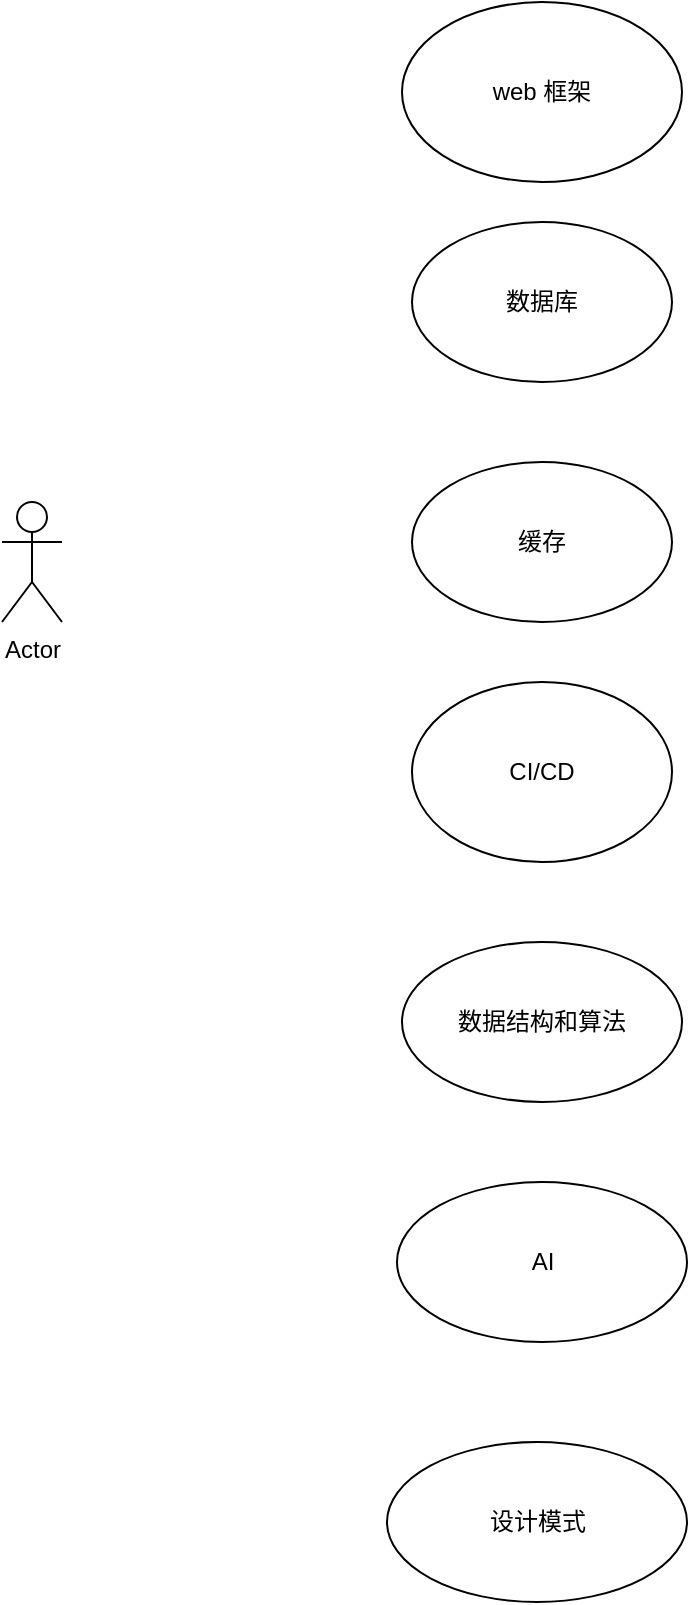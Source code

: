 <mxfile version="23.1.6" type="github">
  <diagram name="Page-1" id="dc7iUbl5KWSRdTPYS_an">
    <mxGraphModel dx="1679" dy="798" grid="1" gridSize="10" guides="1" tooltips="1" connect="1" arrows="1" fold="1" page="1" pageScale="1" pageWidth="827" pageHeight="1169" math="0" shadow="0">
      <root>
        <mxCell id="0" />
        <mxCell id="1" parent="0" />
        <mxCell id="hnzvepVFJ6D69399of4t-2" value="Actor" style="shape=umlActor;verticalLabelPosition=bottom;verticalAlign=top;html=1;outlineConnect=0;" vertex="1" parent="1">
          <mxGeometry x="290" y="420" width="30" height="60" as="geometry" />
        </mxCell>
        <mxCell id="hnzvepVFJ6D69399of4t-4" value="web 框架" style="ellipse;whiteSpace=wrap;html=1;" vertex="1" parent="1">
          <mxGeometry x="490" y="170" width="140" height="90" as="geometry" />
        </mxCell>
        <mxCell id="hnzvepVFJ6D69399of4t-5" value="数据库" style="ellipse;whiteSpace=wrap;html=1;" vertex="1" parent="1">
          <mxGeometry x="495" y="280" width="130" height="80" as="geometry" />
        </mxCell>
        <mxCell id="hnzvepVFJ6D69399of4t-6" value="缓存" style="ellipse;whiteSpace=wrap;html=1;" vertex="1" parent="1">
          <mxGeometry x="495" y="400" width="130" height="80" as="geometry" />
        </mxCell>
        <mxCell id="hnzvepVFJ6D69399of4t-7" value="CI/CD" style="ellipse;whiteSpace=wrap;html=1;" vertex="1" parent="1">
          <mxGeometry x="495" y="510" width="130" height="90" as="geometry" />
        </mxCell>
        <mxCell id="hnzvepVFJ6D69399of4t-10" value="数据结构和算法" style="ellipse;whiteSpace=wrap;html=1;" vertex="1" parent="1">
          <mxGeometry x="490" y="640" width="140" height="80" as="geometry" />
        </mxCell>
        <mxCell id="hnzvepVFJ6D69399of4t-12" value="AI" style="ellipse;whiteSpace=wrap;html=1;" vertex="1" parent="1">
          <mxGeometry x="487.5" y="760" width="145" height="80" as="geometry" />
        </mxCell>
        <mxCell id="hnzvepVFJ6D69399of4t-14" value="设计模式" style="ellipse;whiteSpace=wrap;html=1;" vertex="1" parent="1">
          <mxGeometry x="482.5" y="890" width="150" height="80" as="geometry" />
        </mxCell>
      </root>
    </mxGraphModel>
  </diagram>
</mxfile>
